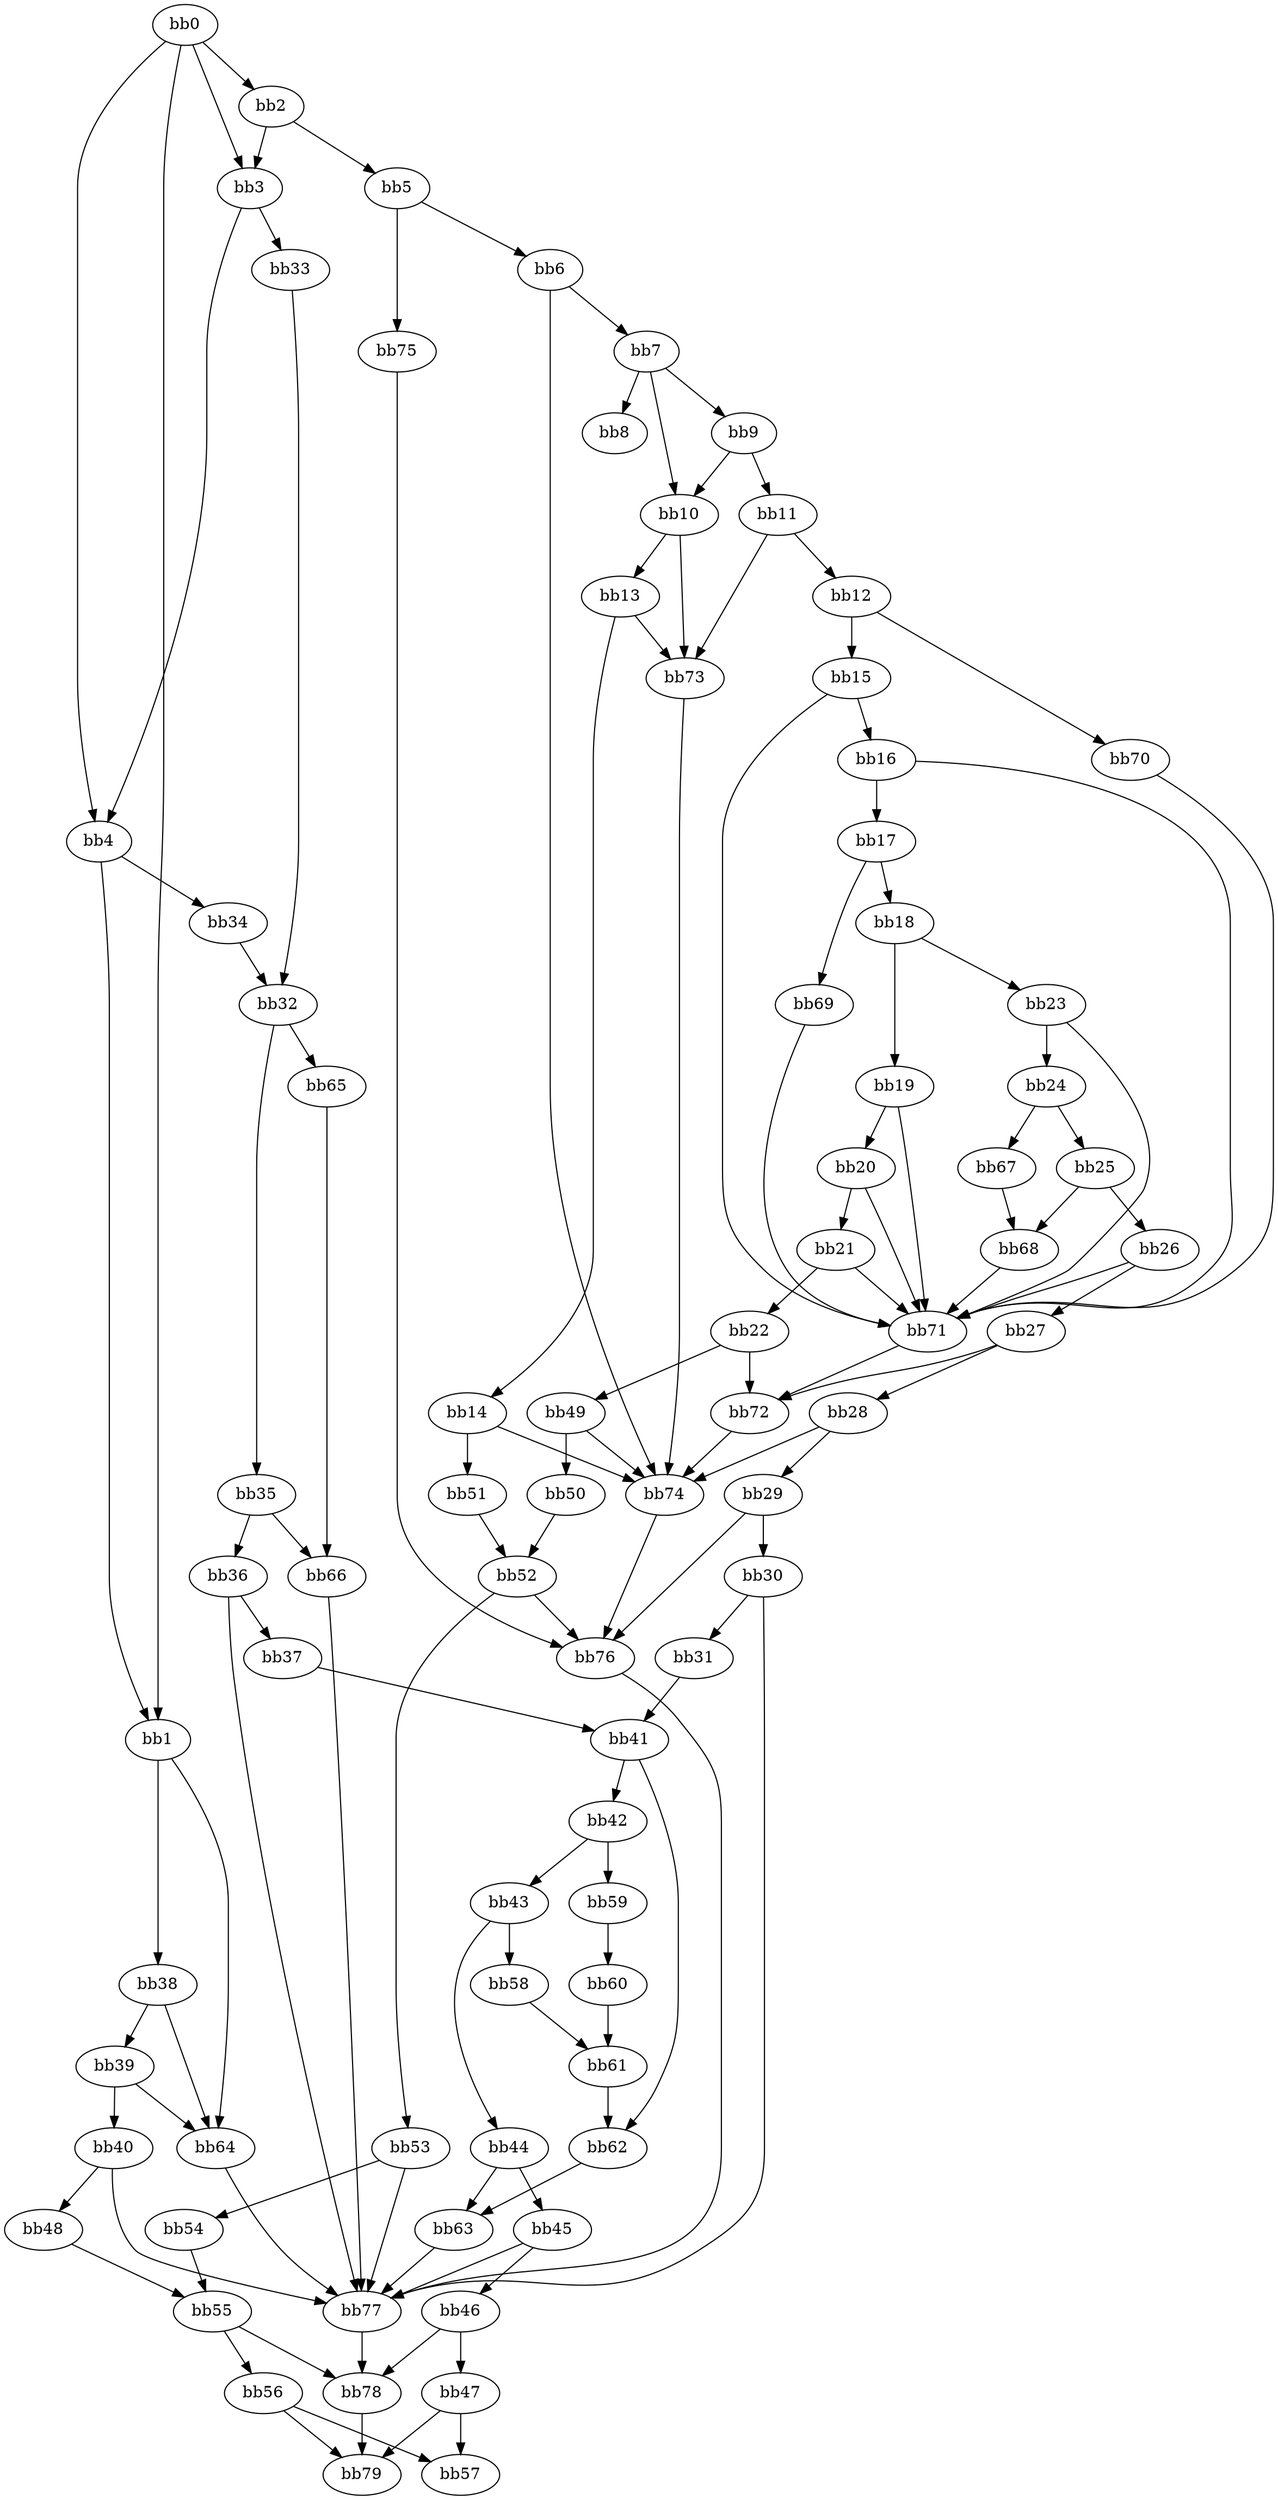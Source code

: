 digraph {
    0 [ label = "bb0\l" ]
    1 [ label = "bb1\l" ]
    2 [ label = "bb2\l" ]
    3 [ label = "bb3\l" ]
    4 [ label = "bb4\l" ]
    5 [ label = "bb5\l" ]
    6 [ label = "bb6\l" ]
    7 [ label = "bb7\l" ]
    8 [ label = "bb8\l" ]
    9 [ label = "bb9\l" ]
    10 [ label = "bb10\l" ]
    11 [ label = "bb11\l" ]
    12 [ label = "bb12\l" ]
    13 [ label = "bb13\l" ]
    14 [ label = "bb14\l" ]
    15 [ label = "bb15\l" ]
    16 [ label = "bb16\l" ]
    17 [ label = "bb17\l" ]
    18 [ label = "bb18\l" ]
    19 [ label = "bb19\l" ]
    20 [ label = "bb20\l" ]
    21 [ label = "bb21\l" ]
    22 [ label = "bb22\l" ]
    23 [ label = "bb23\l" ]
    24 [ label = "bb24\l" ]
    25 [ label = "bb25\l" ]
    26 [ label = "bb26\l" ]
    27 [ label = "bb27\l" ]
    28 [ label = "bb28\l" ]
    29 [ label = "bb29\l" ]
    30 [ label = "bb30\l" ]
    31 [ label = "bb31\l" ]
    32 [ label = "bb32\l" ]
    33 [ label = "bb33\l" ]
    34 [ label = "bb34\l" ]
    35 [ label = "bb35\l" ]
    36 [ label = "bb36\l" ]
    37 [ label = "bb37\l" ]
    38 [ label = "bb38\l" ]
    39 [ label = "bb39\l" ]
    40 [ label = "bb40\l" ]
    41 [ label = "bb41\l" ]
    42 [ label = "bb42\l" ]
    43 [ label = "bb43\l" ]
    44 [ label = "bb44\l" ]
    45 [ label = "bb45\l" ]
    46 [ label = "bb46\l" ]
    47 [ label = "bb47\l" ]
    48 [ label = "bb48\l" ]
    49 [ label = "bb49\l" ]
    50 [ label = "bb50\l" ]
    51 [ label = "bb51\l" ]
    52 [ label = "bb52\l" ]
    53 [ label = "bb53\l" ]
    54 [ label = "bb54\l" ]
    55 [ label = "bb55\l" ]
    56 [ label = "bb56\l" ]
    57 [ label = "bb57\l" ]
    58 [ label = "bb58\l" ]
    59 [ label = "bb59\l" ]
    60 [ label = "bb60\l" ]
    61 [ label = "bb61\l" ]
    62 [ label = "bb62\l" ]
    63 [ label = "bb63\l" ]
    64 [ label = "bb64\l" ]
    65 [ label = "bb65\l" ]
    66 [ label = "bb66\l" ]
    67 [ label = "bb67\l" ]
    68 [ label = "bb68\l" ]
    69 [ label = "bb69\l" ]
    70 [ label = "bb70\l" ]
    71 [ label = "bb71\l" ]
    72 [ label = "bb72\l" ]
    73 [ label = "bb73\l" ]
    74 [ label = "bb74\l" ]
    75 [ label = "bb75\l" ]
    76 [ label = "bb76\l" ]
    77 [ label = "bb77\l" ]
    78 [ label = "bb78\l" ]
    79 [ label = "bb79\l" ]
    0 -> 1 [ ]
    0 -> 2 [ ]
    0 -> 3 [ ]
    0 -> 4 [ ]
    1 -> 38 [ ]
    1 -> 64 [ ]
    2 -> 3 [ ]
    2 -> 5 [ ]
    3 -> 4 [ ]
    3 -> 33 [ ]
    4 -> 1 [ ]
    4 -> 34 [ ]
    5 -> 6 [ ]
    5 -> 75 [ ]
    6 -> 7 [ ]
    6 -> 74 [ ]
    7 -> 8 [ ]
    7 -> 9 [ ]
    7 -> 10 [ ]
    9 -> 10 [ ]
    9 -> 11 [ ]
    10 -> 13 [ ]
    10 -> 73 [ ]
    11 -> 12 [ ]
    11 -> 73 [ ]
    12 -> 15 [ ]
    12 -> 70 [ ]
    13 -> 14 [ ]
    13 -> 73 [ ]
    14 -> 51 [ ]
    14 -> 74 [ ]
    15 -> 16 [ ]
    15 -> 71 [ ]
    16 -> 17 [ ]
    16 -> 71 [ ]
    17 -> 18 [ ]
    17 -> 69 [ ]
    18 -> 19 [ ]
    18 -> 23 [ ]
    19 -> 20 [ ]
    19 -> 71 [ ]
    20 -> 21 [ ]
    20 -> 71 [ ]
    21 -> 22 [ ]
    21 -> 71 [ ]
    22 -> 49 [ ]
    22 -> 72 [ ]
    23 -> 24 [ ]
    23 -> 71 [ ]
    24 -> 25 [ ]
    24 -> 67 [ ]
    25 -> 26 [ ]
    25 -> 68 [ ]
    26 -> 27 [ ]
    26 -> 71 [ ]
    27 -> 28 [ ]
    27 -> 72 [ ]
    28 -> 29 [ ]
    28 -> 74 [ ]
    29 -> 30 [ ]
    29 -> 76 [ ]
    30 -> 31 [ ]
    30 -> 77 [ ]
    31 -> 41 [ ]
    32 -> 35 [ ]
    32 -> 65 [ ]
    33 -> 32 [ ]
    34 -> 32 [ ]
    35 -> 36 [ ]
    35 -> 66 [ ]
    36 -> 37 [ ]
    36 -> 77 [ ]
    37 -> 41 [ ]
    38 -> 39 [ ]
    38 -> 64 [ ]
    39 -> 40 [ ]
    39 -> 64 [ ]
    40 -> 48 [ ]
    40 -> 77 [ ]
    41 -> 42 [ ]
    41 -> 62 [ ]
    42 -> 43 [ ]
    42 -> 59 [ ]
    43 -> 44 [ ]
    43 -> 58 [ ]
    44 -> 45 [ ]
    44 -> 63 [ ]
    45 -> 46 [ ]
    45 -> 77 [ ]
    46 -> 47 [ ]
    46 -> 78 [ ]
    47 -> 57 [ ]
    47 -> 79 [ ]
    48 -> 55 [ ]
    49 -> 50 [ ]
    49 -> 74 [ ]
    50 -> 52 [ ]
    51 -> 52 [ ]
    52 -> 53 [ ]
    52 -> 76 [ ]
    53 -> 54 [ ]
    53 -> 77 [ ]
    54 -> 55 [ ]
    55 -> 56 [ ]
    55 -> 78 [ ]
    56 -> 57 [ ]
    56 -> 79 [ ]
    58 -> 61 [ ]
    59 -> 60 [ ]
    60 -> 61 [ ]
    61 -> 62 [ ]
    62 -> 63 [ ]
    63 -> 77 [ ]
    64 -> 77 [ ]
    65 -> 66 [ ]
    66 -> 77 [ ]
    67 -> 68 [ ]
    68 -> 71 [ ]
    69 -> 71 [ ]
    70 -> 71 [ ]
    71 -> 72 [ ]
    72 -> 74 [ ]
    73 -> 74 [ ]
    74 -> 76 [ ]
    75 -> 76 [ ]
    76 -> 77 [ ]
    77 -> 78 [ ]
    78 -> 79 [ ]
}

